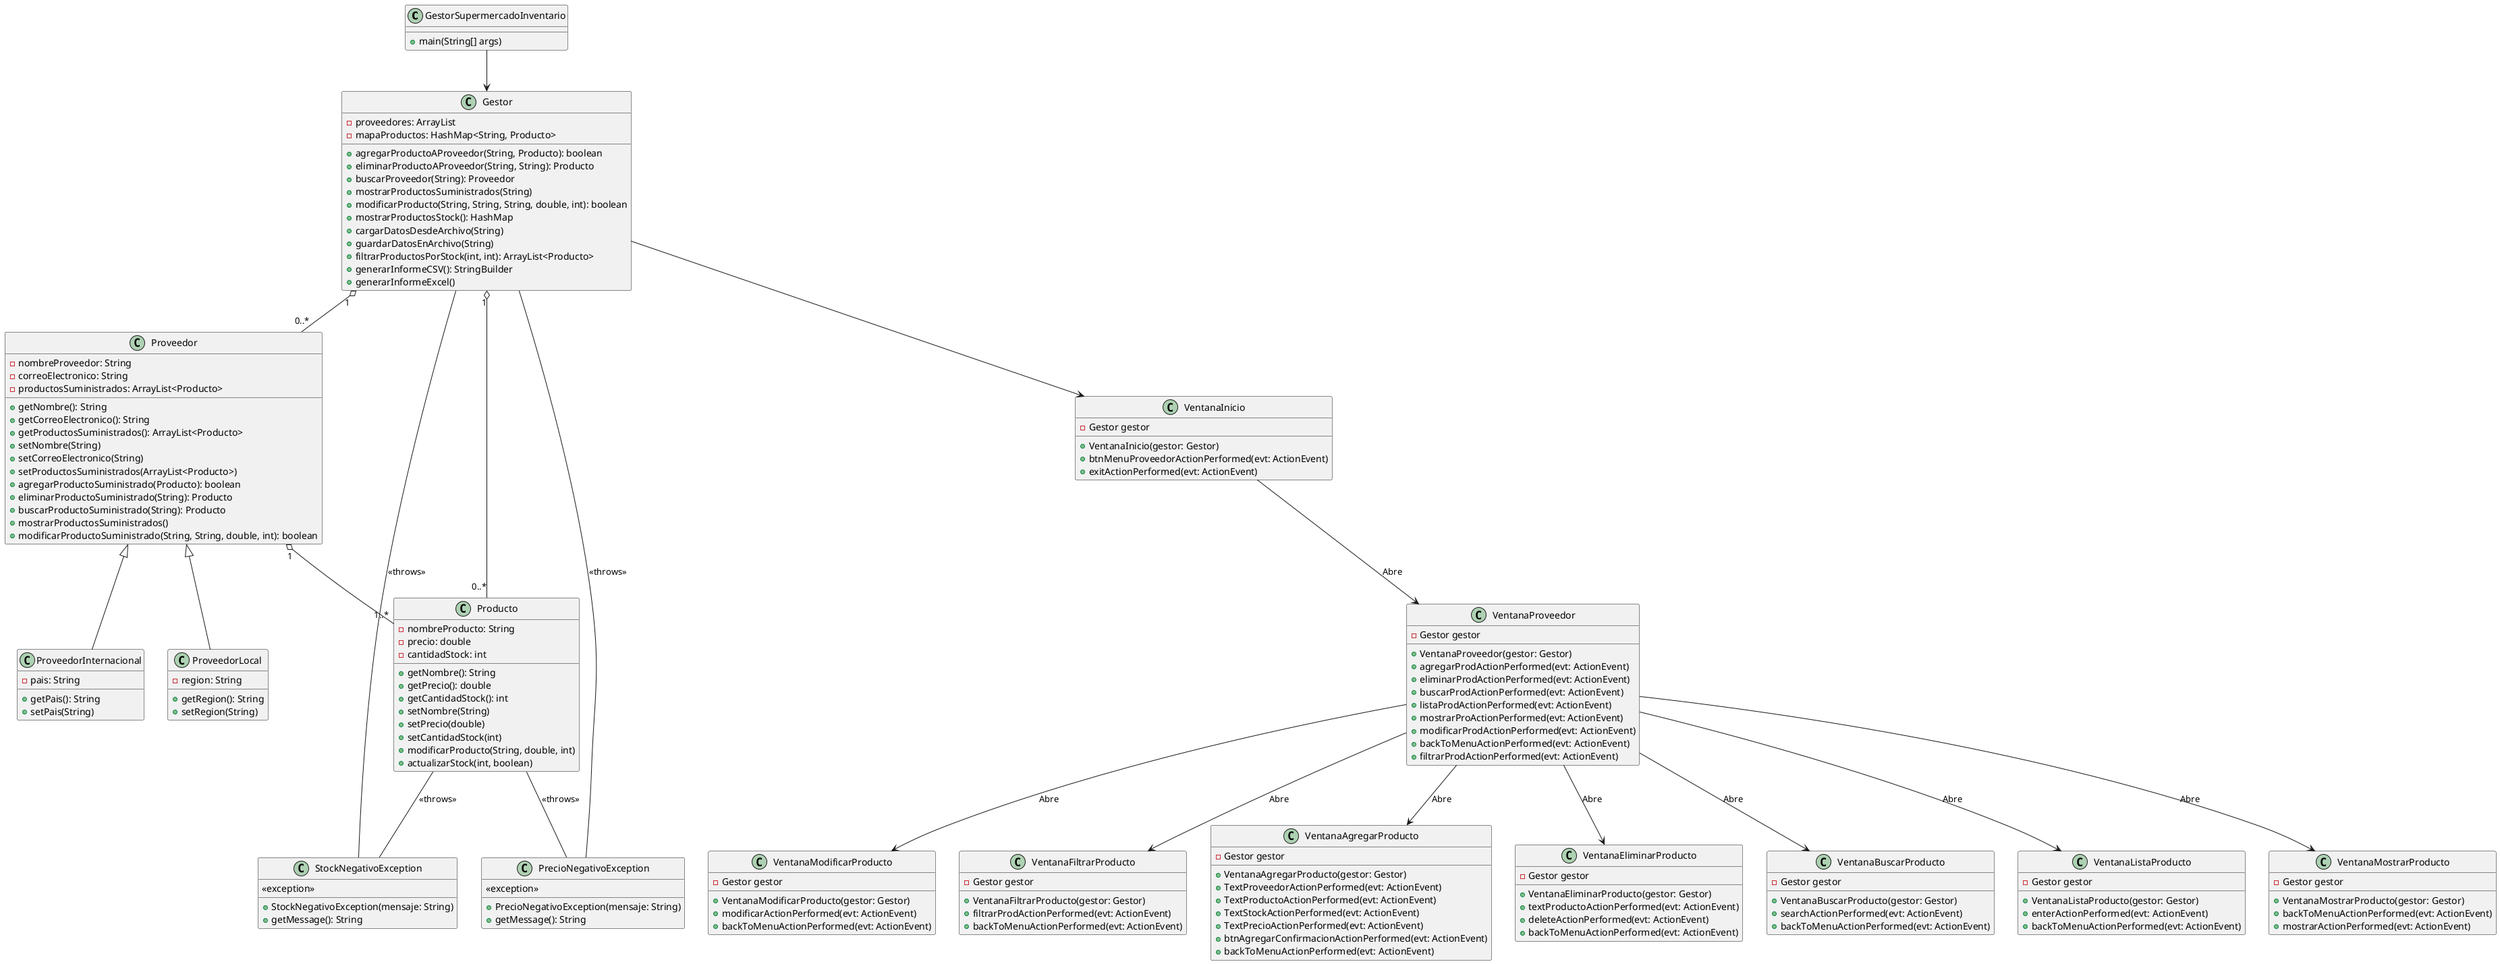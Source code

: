 @startuml

class GestorSupermercadoInventario {
  +main(String[] args)
}

class Gestor {
  -proveedores: ArrayList
  -mapaProductos: HashMap<String, Producto>
  +agregarProductoAProveedor(String, Producto): boolean
  +eliminarProductoAProveedor(String, String): Producto
  +buscarProveedor(String): Proveedor
  +mostrarProductosSuministrados(String)
  +modificarProducto(String, String, String, double, int): boolean
  +mostrarProductosStock(): HashMap
  +cargarDatosDesdeArchivo(String)
  +guardarDatosEnArchivo(String)
  +filtrarProductosPorStock(int, int): ArrayList<Producto>
  +generarInformeCSV(): StringBuilder
  +generarInformeExcel()
}

class Proveedor {
  -nombreProveedor: String
  -correoElectronico: String
  -productosSuministrados: ArrayList<Producto>
  +getNombre(): String
  +getCorreoElectronico(): String
  +getProductosSuministrados(): ArrayList<Producto>
  +setNombre(String)
  +setCorreoElectronico(String)
  +setProductosSuministrados(ArrayList<Producto>)
  +agregarProductoSuministrado(Producto): boolean
  +eliminarProductoSuministrado(String): Producto
  +buscarProductoSuministrado(String): Producto
  +mostrarProductosSuministrados()
  +modificarProductoSuministrado(String, String, double, int): boolean
}

class ProveedorLocal {
  -region: String
  +getRegion(): String
  +setRegion(String)
}

class ProveedorInternacional {
  -pais: String
  +getPais(): String
  +setPais(String)
}

class Producto {
  -nombreProducto: String
  -precio: double
  -cantidadStock: int
  +getNombre(): String
  +getPrecio(): double
  +getCantidadStock(): int
  +setNombre(String)
  +setPrecio(double)
  +setCantidadStock(int)
  +modificarProducto(String, double, int)
  +actualizarStock(int, boolean)
}


class VentanaInicio {
    - Gestor gestor
    + VentanaInicio(gestor: Gestor)
    + btnMenuProveedorActionPerformed(evt: ActionEvent)
    + exitActionPerformed(evt: ActionEvent)
}

class VentanaProveedor {
    - Gestor gestor
    + VentanaProveedor(gestor: Gestor)
    + agregarProdActionPerformed(evt: ActionEvent)
    + eliminarProdActionPerformed(evt: ActionEvent)
    + buscarProdActionPerformed(evt: ActionEvent)
    + listaProdActionPerformed(evt: ActionEvent)
    + mostrarProActionPerformed(evt: ActionEvent)
    + modificarProdActionPerformed(evt: ActionEvent)
    + backToMenuActionPerformed(evt: ActionEvent)
    + filtrarProdActionPerformed(evt: ActionEvent)
}

class VentanaAgregarProducto {
    - Gestor gestor
    + VentanaAgregarProducto(gestor: Gestor)
    + TextProveedorActionPerformed(evt: ActionEvent)
    + TextProductoActionPerformed(evt: ActionEvent)
    + TextStockActionPerformed(evt: ActionEvent)
    + TextPrecioActionPerformed(evt: ActionEvent)
    + btnAgregarConfirmacionActionPerformed(evt: ActionEvent)
    + backToMenuActionPerformed(evt: ActionEvent)
}

class VentanaEliminarProducto {
    - Gestor gestor
    + VentanaEliminarProducto(gestor: Gestor)
    + textProductoActionPerformed(evt: ActionEvent)
    + deleteActionPerformed(evt: ActionEvent)
    + backToMenuActionPerformed(evt: ActionEvent)
}

class VentanaBuscarProducto {
    - Gestor gestor
    + VentanaBuscarProducto(gestor: Gestor)
    + searchActionPerformed(evt: ActionEvent)
    + backToMenuActionPerformed(evt: ActionEvent)
}

class VentanaListaProducto {
    - Gestor gestor
    + VentanaListaProducto(gestor: Gestor)
    + enterActionPerformed(evt: ActionEvent)
    + backToMenuActionPerformed(evt: ActionEvent)
}

class VentanaMostrarProducto {
    - Gestor gestor
    + VentanaMostrarProducto(gestor: Gestor)
    + backToMenuActionPerformed(evt: ActionEvent)
    + mostrarActionPerformed(evt: ActionEvent)
}

class VentanaModificarProducto {
    - Gestor gestor
    + VentanaModificarProducto(gestor: Gestor)
    + modificarActionPerformed(evt: ActionEvent)
    + backToMenuActionPerformed(evt: ActionEvent)
}

class VentanaFiltrarProducto {
    - Gestor gestor
    + VentanaFiltrarProducto(gestor: Gestor)
    + filtrarProdActionPerformed(evt: ActionEvent)
    + backToMenuActionPerformed(evt: ActionEvent)
}

class StockNegativoException {
    <<exception>>
    + StockNegativoException(mensaje: String)
    + getMessage(): String
}

class PrecioNegativoException {
    <<exception>>
    + PrecioNegativoException(mensaje: String)
    + getMessage(): String
}

GestorSupermercadoInventario --> Gestor
Gestor "1" o-- "0..*" Proveedor
Gestor "1" o-- "0..*" Producto
Proveedor "1" o-- "1..*" Producto
Proveedor <|-- ProveedorLocal
Proveedor <|-- ProveedorInternacional

Gestor --> VentanaInicio
VentanaInicio --> VentanaProveedor : Abre
VentanaProveedor --> VentanaAgregarProducto : Abre
VentanaProveedor --> VentanaEliminarProducto : Abre
VentanaProveedor --> VentanaBuscarProducto : Abre
VentanaProveedor --> VentanaListaProducto : Abre
VentanaProveedor --> VentanaMostrarProducto : Abre
VentanaProveedor --> VentanaModificarProducto : Abre
VentanaProveedor --> VentanaFiltrarProducto : Abre

Gestor -- StockNegativoException : <<throws>>
Gestor -- PrecioNegativoException : <<throws>>

Producto -- StockNegativoException : <<throws>>
Producto -- PrecioNegativoException : <<throws>>

@enduml